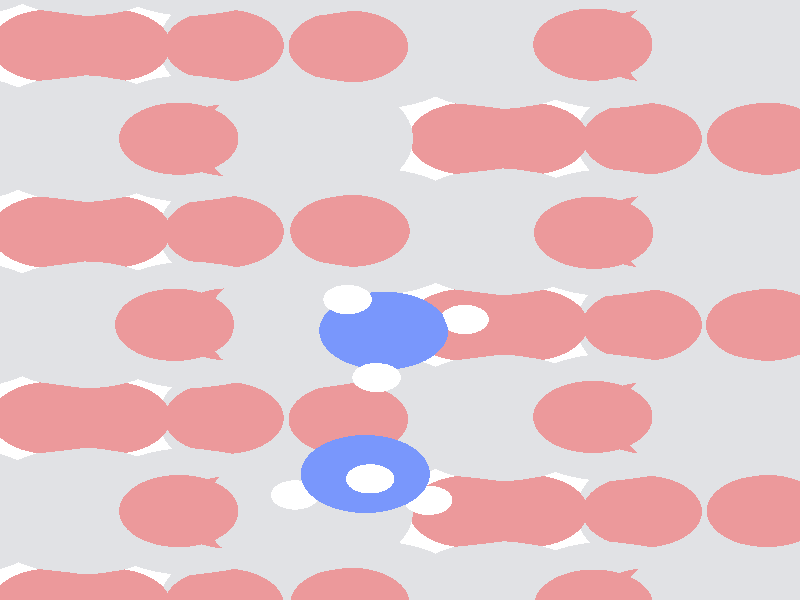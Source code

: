 #include "colors.inc"
#include "finish.inc"

global_settings {assumed_gamma 1 max_trace_level 6}
background {color White}
camera {orthographic
  right -9.91*x up 12.31*y
  direction 1.00*z
  location <0,0,50.00> look_at <0,0,0>}
light_source {<  2.00,   3.00,  125.00> color White
  area_light <0.95, 0, 0>, <0, 0.80, 0>, 5, 4
  adaptive 1 jitter}

#declare simple = finish {phong 0.7}
#declare pale = finish {ambient .5 diffuse .85 roughness .001 specular 0.200 }
#declare intermediate = finish {ambient 0.3 diffuse 0.6 specular 0.10 roughness 0.04 }
#declare vmd = finish {ambient .0 diffuse .65 phong 0.1 phong_size 40. specular 0.500 }
#declare jmol = finish {ambient .2 diffuse .6 specular 1 roughness .001 metallic}
#declare ase2 = finish {ambient 0.05 brilliance 3 diffuse 0.6 metallic specular 0.70 roughness 0.04 reflection 0.15}
#declare mj_mol = finish {ambient .00 diffuse .55 phong 0.0 phong_size 0.specular .250 roughness 0.1 brilliance 0.8 reflection 0.0 }
#declare ase3 = finish {ambient .15 brilliance 2 diffuse .6 metallic specular 1. roughness .001 reflection .0}
#declare glass = finish {ambient .05 diffuse .3 specular 1. roughness .001}
#declare glass2 = finish {ambient .0 diffuse .3 specular 1. reflection .25 roughness .001}
#declare Rcell = 0.100;
#declare Rbond = 0.100;

#macro atom(LOC, R, COL, TRANS, FIN)
  sphere{LOC, R texture{pigment{color COL transmit TRANS} finish{FIN}}}
#end
#macro constrain(LOC, R, COL, TRANS FIN)
union{torus{R, Rcell rotate 45*z texture{pigment{color COL transmit TRANS} finish{FIN}}}
      torus{R, Rcell rotate -45*z texture{pigment{color COL transmit TRANS} finish{FIN}}}
      translate LOC}
#end

atom(< -4.97,  -4.33, -12.82>, 0.74, rgb <0.84, 0.32, 0.33>, 0.0, pale) // #0 
atom(<-10.14,  -6.25, -12.82>, 0.74, rgb <0.84, 0.32, 0.33>, 0.0, pale) // #1 
atom(<-12.03,  -6.25, -12.07>, 1.30, rgb <0.75, 0.76, 0.78>, 0.0, pale) // #2 
atom(< -6.86,  -4.33, -12.07>, 1.30, rgb <0.75, 0.76, 0.78>, 0.0, pale) // #3 
atom(< -3.92,  -4.33, -11.18>, 1.30, rgb <0.75, 0.76, 0.78>, 0.0, pale) // #4 
atom(< -9.09,  -6.25, -11.18>, 1.30, rgb <0.75, 0.76, 0.78>, 0.0, pale) // #5 
atom(< -3.58,  -6.25, -11.31>, 0.74, rgb <0.84, 0.32, 0.33>, 0.0, pale) // #6 
atom(< -8.76,  -4.33, -11.31>, 0.74, rgb <0.84, 0.32, 0.33>, 0.0, pale) // #7 
atom(< -5.82,  -4.33, -10.43>, 0.74, rgb <0.84, 0.32, 0.33>, 0.0, pale) // #8 
atom(<-10.99,  -6.25, -10.43>, 0.74, rgb <0.84, 0.32, 0.33>, 0.0, pale) // #9 
atom(< -7.20,  -6.25, -11.93>, 0.74, rgb <0.84, 0.32, 0.33>, 0.0, pale) // #10 
atom(<-12.37,  -4.33, -11.93>, 0.74, rgb <0.84, 0.32, 0.33>, 0.0, pale) // #11 
atom(< -3.63,  -4.33,  -9.24>, 0.74, rgb <0.84, 0.32, 0.33>, 0.0, pale) // #12 
atom(< -8.81,  -6.25,  -9.24>, 0.74, rgb <0.84, 0.32, 0.33>, 0.0, pale) // #13 
atom(<-10.67,  -6.25,  -8.44>, 1.30, rgb <0.75, 0.76, 0.78>, 0.0, pale) // #14 
atom(< -5.50,  -4.34,  -8.44>, 1.30, rgb <0.75, 0.76, 0.78>, 0.0, pale) // #15 
atom(<-12.95,  -4.34,  -7.68>, 1.30, rgb <0.75, 0.76, 0.78>, 0.0, pale) // #16 
atom(< -7.76,  -6.26,  -7.70>, 1.30, rgb <0.75, 0.76, 0.78>, 0.0, pale) // #17 
atom(<-12.52,  -6.25,  -7.76>, 0.74, rgb <0.84, 0.32, 0.33>, 0.0, pale) // #18 
atom(< -7.34,  -4.34,  -7.78>, 0.74, rgb <0.84, 0.32, 0.33>, 0.0, pale) // #19 
atom(< -4.38,  -4.33,  -6.84>, 0.74, rgb <0.84, 0.32, 0.33>, 0.0, pale) // #20 
atom(< -9.54,  -6.24,  -6.85>, 0.74, rgb <0.84, 0.32, 0.33>, 0.0, pale) // #21 
atom(< -5.85,  -6.25,  -8.36>, 0.74, rgb <0.84, 0.32, 0.33>, 0.0, pale) // #22 
atom(<-11.03,  -4.33,  -8.36>, 0.74, rgb <0.84, 0.32, 0.33>, 0.0, pale) // #23 
atom(<-12.45,  -4.36,  -5.75>, 0.74, rgb <0.84, 0.32, 0.33>, 0.0, pale) // #24 
atom(< -7.25,  -6.24,  -5.75>, 0.74, rgb <0.84, 0.32, 0.33>, 0.0, pale) // #25 
atom(< -9.13,  -6.25,  -4.82>, 1.30, rgb <0.75, 0.76, 0.78>, 0.0, pale) // #26 
atom(< -3.96,  -4.33,  -4.79>, 1.30, rgb <0.75, 0.76, 0.78>, 0.0, pale) // #27 
atom(<-11.49,  -4.34,  -4.25>, 1.30, rgb <0.75, 0.76, 0.78>, 0.0, pale) // #28 
atom(< -6.32,  -6.26,  -4.22>, 1.30, rgb <0.75, 0.76, 0.78>, 0.0, pale) // #29 
atom(<-10.96,  -6.23,  -3.99>, 0.74, rgb <0.84, 0.32, 0.33>, 0.0, pale) // #30 
atom(< -5.81,  -4.33,  -4.00>, 0.74, rgb <0.84, 0.32, 0.33>, 0.0, pale) // #31 
atom(<-13.09,  -4.33,  -3.34>, 0.74, rgb <0.84, 0.32, 0.33>, 0.0, pale) // #32 
atom(< -7.95,  -6.27,  -3.35>, 0.74, rgb <0.84, 0.32, 0.33>, 0.0, pale) // #33 
atom(< -4.33,  -6.25,  -4.74>, 0.74, rgb <0.84, 0.32, 0.33>, 0.0, pale) // #34 
atom(< -9.49,  -4.34,  -4.78>, 0.74, rgb <0.84, 0.32, 0.33>, 0.0, pale) // #35 
atom(< -4.97,  -0.51, -12.82>, 0.74, rgb <0.84, 0.32, 0.33>, 0.0, pale) // #36 
atom(<-10.14,  -2.42, -12.82>, 0.74, rgb <0.84, 0.32, 0.33>, 0.0, pale) // #37 
atom(<-12.03,  -2.42, -12.07>, 1.30, rgb <0.75, 0.76, 0.78>, 0.0, pale) // #38 
atom(< -6.86,  -0.51, -12.07>, 1.30, rgb <0.75, 0.76, 0.78>, 0.0, pale) // #39 
atom(< -3.92,  -0.51, -11.18>, 1.30, rgb <0.75, 0.76, 0.78>, 0.0, pale) // #40 
atom(< -9.09,  -2.42, -11.18>, 1.30, rgb <0.75, 0.76, 0.78>, 0.0, pale) // #41 
atom(< -3.58,  -2.42, -11.31>, 0.74, rgb <0.84, 0.32, 0.33>, 0.0, pale) // #42 
atom(< -8.76,  -0.51, -11.31>, 0.74, rgb <0.84, 0.32, 0.33>, 0.0, pale) // #43 
atom(< -5.82,  -0.51, -10.43>, 0.74, rgb <0.84, 0.32, 0.33>, 0.0, pale) // #44 
atom(<-10.99,  -2.42, -10.43>, 0.74, rgb <0.84, 0.32, 0.33>, 0.0, pale) // #45 
atom(< -7.20,  -2.42, -11.93>, 0.74, rgb <0.84, 0.32, 0.33>, 0.0, pale) // #46 
atom(<-12.37,  -0.51, -11.93>, 0.74, rgb <0.84, 0.32, 0.33>, 0.0, pale) // #47 
atom(< -3.62,  -0.51,  -9.21>, 0.74, rgb <0.84, 0.32, 0.33>, 0.0, pale) // #48 
atom(< -8.81,  -2.42,  -9.24>, 0.74, rgb <0.84, 0.32, 0.33>, 0.0, pale) // #49 
atom(<-10.67,  -2.42,  -8.44>, 1.30, rgb <0.75, 0.76, 0.78>, 0.0, pale) // #50 
atom(< -5.44,  -0.51,  -8.43>, 1.30, rgb <0.75, 0.76, 0.78>, 0.0, pale) // #51 
atom(<-12.93,  -0.51,  -7.59>, 1.30, rgb <0.75, 0.76, 0.78>, 0.0, pale) // #52 
atom(< -7.75,  -2.41,  -7.70>, 1.30, rgb <0.75, 0.76, 0.78>, 0.0, pale) // #53 
atom(<-12.52,  -2.42,  -7.74>, 0.74, rgb <0.84, 0.32, 0.33>, 0.0, pale) // #54 
atom(< -7.35,  -0.51,  -7.77>, 0.74, rgb <0.84, 0.32, 0.33>, 0.0, pale) // #55 
atom(< -4.38,  -0.51,  -6.82>, 0.74, rgb <0.84, 0.32, 0.33>, 0.0, pale) // #56 
atom(< -9.53,  -2.43,  -6.86>, 0.74, rgb <0.84, 0.32, 0.33>, 0.0, pale) // #57 
atom(< -5.85,  -2.42,  -8.36>, 0.74, rgb <0.84, 0.32, 0.33>, 0.0, pale) // #58 
atom(<-11.03,  -0.51,  -8.33>, 0.74, rgb <0.84, 0.32, 0.33>, 0.0, pale) // #59 
atom(<-12.45,  -0.50,  -5.67>, 0.74, rgb <0.84, 0.32, 0.33>, 0.0, pale) // #60 
atom(< -7.25,  -2.42,  -5.76>, 0.74, rgb <0.84, 0.32, 0.33>, 0.0, pale) // #61 
atom(< -9.14,  -2.42,  -4.83>, 1.30, rgb <0.75, 0.76, 0.78>, 0.0, pale) // #62 
atom(< -3.91,  -0.51,  -4.74>, 1.30, rgb <0.75, 0.76, 0.78>, 0.0, pale) // #63 
atom(<-11.45,  -0.51,  -4.05>, 1.30, rgb <0.75, 0.76, 0.78>, 0.0, pale) // #64 
atom(< -6.32,  -2.41,  -4.23>, 1.30, rgb <0.75, 0.76, 0.78>, 0.0, pale) // #65 
atom(<-10.98,  -2.45,  -4.08>, 0.74, rgb <0.84, 0.32, 0.33>, 0.0, pale) // #66 
atom(< -5.81,  -0.51,  -3.99>, 0.74, rgb <0.84, 0.32, 0.33>, 0.0, pale) // #67 
atom(<-13.13,  -0.51,  -3.27>, 0.74, rgb <0.84, 0.32, 0.33>, 0.0, pale) // #68 
atom(< -7.95,  -2.40,  -3.36>, 0.74, rgb <0.84, 0.32, 0.33>, 0.0, pale) // #69 
atom(< -4.33,  -2.42,  -4.74>, 0.74, rgb <0.84, 0.32, 0.33>, 0.0, pale) // #70 
atom(< -9.52,  -0.51,  -4.80>, 0.74, rgb <0.84, 0.32, 0.33>, 0.0, pale) // #71 
atom(<-10.77,  -3.57,  -1.01>, 0.80, rgb <0.19, 0.31, 0.97>, 0.0, pale) // #72 
atom(< -9.99,  -4.11,  -1.39>, 0.30, rgb <1.00, 1.00, 1.00>, 0.0, pale) // #73 
atom(<-10.72,  -3.67,   0.00>, 0.30, rgb <1.00, 1.00, 1.00>, 0.0, pale) // #74 
atom(<-11.64,  -4.00,  -1.30>, 0.30, rgb <1.00, 1.00, 1.00>, 0.0, pale) // #75 
atom(<-10.54,  -0.63,  -1.99>, 0.80, rgb <0.19, 0.31, 0.97>, 0.0, pale) // #76 
atom(<-10.63,  -1.59,  -1.61>, 0.30, rgb <1.00, 1.00, 1.00>, 0.0, pale) // #77 
atom(< -9.55,  -0.40,  -2.02>, 0.30, rgb <1.00, 1.00, 1.00>, 0.0, pale) // #78 
atom(<-10.99,   0.01,  -1.35>, 0.30, rgb <1.00, 1.00, 1.00>, 0.0, pale) // #79 
atom(< -4.97,   3.31, -12.82>, 0.74, rgb <0.84, 0.32, 0.33>, 0.0, pale) // #80 
atom(<-10.14,   1.40, -12.82>, 0.74, rgb <0.84, 0.32, 0.33>, 0.0, pale) // #81 
atom(<-12.03,   1.40, -12.07>, 1.30, rgb <0.75, 0.76, 0.78>, 0.0, pale) // #82 
atom(< -6.86,   3.31, -12.07>, 1.30, rgb <0.75, 0.76, 0.78>, 0.0, pale) // #83 
atom(< -3.92,   3.31, -11.18>, 1.30, rgb <0.75, 0.76, 0.78>, 0.0, pale) // #84 
atom(< -9.09,   1.40, -11.18>, 1.30, rgb <0.75, 0.76, 0.78>, 0.0, pale) // #85 
atom(< -3.58,   1.40, -11.31>, 0.74, rgb <0.84, 0.32, 0.33>, 0.0, pale) // #86 
atom(< -8.76,   3.31, -11.31>, 0.74, rgb <0.84, 0.32, 0.33>, 0.0, pale) // #87 
atom(< -5.82,   3.31, -10.43>, 0.74, rgb <0.84, 0.32, 0.33>, 0.0, pale) // #88 
atom(<-10.99,   1.40, -10.43>, 0.74, rgb <0.84, 0.32, 0.33>, 0.0, pale) // #89 
atom(< -7.20,   1.40, -11.93>, 0.74, rgb <0.84, 0.32, 0.33>, 0.0, pale) // #90 
atom(<-12.37,   3.31, -11.93>, 0.74, rgb <0.84, 0.32, 0.33>, 0.0, pale) // #91 
atom(< -3.63,   3.31,  -9.24>, 0.74, rgb <0.84, 0.32, 0.33>, 0.0, pale) // #92 
atom(< -8.81,   1.40,  -9.24>, 0.74, rgb <0.84, 0.32, 0.33>, 0.0, pale) // #93 
atom(<-10.67,   1.40,  -8.44>, 1.30, rgb <0.75, 0.76, 0.78>, 0.0, pale) // #94 
atom(< -5.50,   3.31,  -8.44>, 1.30, rgb <0.75, 0.76, 0.78>, 0.0, pale) // #95 
atom(<-12.95,   3.31,  -7.68>, 1.30, rgb <0.75, 0.76, 0.78>, 0.0, pale) // #96 
atom(< -7.76,   1.38,  -7.70>, 1.30, rgb <0.75, 0.76, 0.78>, 0.0, pale) // #97 
atom(<-12.52,   1.40,  -7.76>, 0.74, rgb <0.84, 0.32, 0.33>, 0.0, pale) // #98 
atom(< -7.34,   3.31,  -7.78>, 0.74, rgb <0.84, 0.32, 0.33>, 0.0, pale) // #99 
atom(< -4.38,   3.31,  -6.84>, 0.74, rgb <0.84, 0.32, 0.33>, 0.0, pale) // #100 
atom(< -9.54,   1.41,  -6.85>, 0.74, rgb <0.84, 0.32, 0.33>, 0.0, pale) // #101 
atom(< -5.85,   1.40,  -8.36>, 0.74, rgb <0.84, 0.32, 0.33>, 0.0, pale) // #102 
atom(<-11.03,   3.31,  -8.36>, 0.74, rgb <0.84, 0.32, 0.33>, 0.0, pale) // #103 
atom(<-12.45,   3.28,  -5.75>, 0.74, rgb <0.84, 0.32, 0.33>, 0.0, pale) // #104 
atom(< -7.25,   1.40,  -5.75>, 0.74, rgb <0.84, 0.32, 0.33>, 0.0, pale) // #105 
atom(< -9.13,   1.40,  -4.82>, 1.30, rgb <0.75, 0.76, 0.78>, 0.0, pale) // #106 
atom(< -3.96,   3.31,  -4.79>, 1.30, rgb <0.75, 0.76, 0.78>, 0.0, pale) // #107 
atom(<-11.49,   3.31,  -4.25>, 1.30, rgb <0.75, 0.76, 0.78>, 0.0, pale) // #108 
atom(< -6.32,   1.39,  -4.22>, 1.30, rgb <0.75, 0.76, 0.78>, 0.0, pale) // #109 
atom(<-10.96,   1.42,  -3.99>, 0.74, rgb <0.84, 0.32, 0.33>, 0.0, pale) // #110 
atom(< -5.81,   3.31,  -4.00>, 0.74, rgb <0.84, 0.32, 0.33>, 0.0, pale) // #111 
atom(<-13.09,   3.31,  -3.34>, 0.74, rgb <0.84, 0.32, 0.33>, 0.0, pale) // #112 
atom(< -7.95,   1.38,  -3.35>, 0.74, rgb <0.84, 0.32, 0.33>, 0.0, pale) // #113 
atom(< -4.33,   1.40,  -4.74>, 0.74, rgb <0.84, 0.32, 0.33>, 0.0, pale) // #114 
atom(< -9.49,   3.31,  -4.78>, 0.74, rgb <0.84, 0.32, 0.33>, 0.0, pale) // #115 
atom(< -4.97,   7.13, -12.82>, 0.74, rgb <0.84, 0.32, 0.33>, 0.0, pale) // #116 
atom(<-10.14,   5.22, -12.82>, 0.74, rgb <0.84, 0.32, 0.33>, 0.0, pale) // #117 
atom(<-12.03,   5.22, -12.07>, 1.30, rgb <0.75, 0.76, 0.78>, 0.0, pale) // #118 
atom(< -6.86,   7.13, -12.07>, 1.30, rgb <0.75, 0.76, 0.78>, 0.0, pale) // #119 
atom(< -3.92,   7.13, -11.18>, 1.30, rgb <0.75, 0.76, 0.78>, 0.0, pale) // #120 
atom(< -9.09,   5.22, -11.18>, 1.30, rgb <0.75, 0.76, 0.78>, 0.0, pale) // #121 
atom(< -3.58,   5.22, -11.31>, 0.74, rgb <0.84, 0.32, 0.33>, 0.0, pale) // #122 
atom(< -8.76,   7.13, -11.31>, 0.74, rgb <0.84, 0.32, 0.33>, 0.0, pale) // #123 
atom(< -5.82,   7.13, -10.43>, 0.74, rgb <0.84, 0.32, 0.33>, 0.0, pale) // #124 
atom(<-10.99,   5.22, -10.43>, 0.74, rgb <0.84, 0.32, 0.33>, 0.0, pale) // #125 
atom(< -7.20,   5.22, -11.93>, 0.74, rgb <0.84, 0.32, 0.33>, 0.0, pale) // #126 
atom(<-12.37,   7.13, -11.93>, 0.74, rgb <0.84, 0.32, 0.33>, 0.0, pale) // #127 
atom(< -3.62,   7.13,  -9.21>, 0.74, rgb <0.84, 0.32, 0.33>, 0.0, pale) // #128 
atom(< -8.81,   5.22,  -9.24>, 0.74, rgb <0.84, 0.32, 0.33>, 0.0, pale) // #129 
atom(<-10.67,   5.22,  -8.44>, 1.30, rgb <0.75, 0.76, 0.78>, 0.0, pale) // #130 
atom(< -5.44,   7.13,  -8.43>, 1.30, rgb <0.75, 0.76, 0.78>, 0.0, pale) // #131 
atom(<-12.93,   7.13,  -7.59>, 1.30, rgb <0.75, 0.76, 0.78>, 0.0, pale) // #132 
atom(< -7.75,   5.23,  -7.70>, 1.30, rgb <0.75, 0.76, 0.78>, 0.0, pale) // #133 
atom(<-12.52,   5.22,  -7.74>, 0.74, rgb <0.84, 0.32, 0.33>, 0.0, pale) // #134 
atom(< -7.35,   7.13,  -7.77>, 0.74, rgb <0.84, 0.32, 0.33>, 0.0, pale) // #135 
atom(< -4.38,   7.13,  -6.82>, 0.74, rgb <0.84, 0.32, 0.33>, 0.0, pale) // #136 
atom(< -9.53,   5.21,  -6.86>, 0.74, rgb <0.84, 0.32, 0.33>, 0.0, pale) // #137 
atom(< -5.85,   5.22,  -8.36>, 0.74, rgb <0.84, 0.32, 0.33>, 0.0, pale) // #138 
atom(<-11.03,   7.13,  -8.33>, 0.74, rgb <0.84, 0.32, 0.33>, 0.0, pale) // #139 
atom(<-12.45,   7.15,  -5.67>, 0.74, rgb <0.84, 0.32, 0.33>, 0.0, pale) // #140 
atom(< -7.25,   5.22,  -5.76>, 0.74, rgb <0.84, 0.32, 0.33>, 0.0, pale) // #141 
atom(< -9.14,   5.22,  -4.83>, 1.30, rgb <0.75, 0.76, 0.78>, 0.0, pale) // #142 
atom(< -3.91,   7.13,  -4.74>, 1.30, rgb <0.75, 0.76, 0.78>, 0.0, pale) // #143 
atom(<-11.45,   7.13,  -4.05>, 1.30, rgb <0.75, 0.76, 0.78>, 0.0, pale) // #144 
atom(< -6.32,   5.23,  -4.23>, 1.30, rgb <0.75, 0.76, 0.78>, 0.0, pale) // #145 
atom(<-10.98,   5.20,  -4.08>, 0.74, rgb <0.84, 0.32, 0.33>, 0.0, pale) // #146 
atom(< -5.81,   7.13,  -3.99>, 0.74, rgb <0.84, 0.32, 0.33>, 0.0, pale) // #147 
atom(<-13.13,   7.13,  -3.27>, 0.74, rgb <0.84, 0.32, 0.33>, 0.0, pale) // #148 
atom(< -7.95,   5.24,  -3.36>, 0.74, rgb <0.84, 0.32, 0.33>, 0.0, pale) // #149 
atom(< -4.33,   5.22,  -4.74>, 0.74, rgb <0.84, 0.32, 0.33>, 0.0, pale) // #150 
atom(< -9.52,   7.14,  -4.80>, 0.74, rgb <0.84, 0.32, 0.33>, 0.0, pale) // #151 
atom(<-10.77,   4.08,  -1.01>, 0.80, rgb <0.19, 0.31, 0.97>, 0.0, pale) // #152 
atom(< -9.99,   3.53,  -1.39>, 0.30, rgb <1.00, 1.00, 1.00>, 0.0, pale) // #153 
atom(<-10.72,   3.97,   0.00>, 0.30, rgb <1.00, 1.00, 1.00>, 0.0, pale) // #154 
atom(<-11.64,   3.65,  -1.30>, 0.30, rgb <1.00, 1.00, 1.00>, 0.0, pale) // #155 
atom(<-10.54,   7.01,  -1.99>, 0.80, rgb <0.19, 0.31, 0.97>, 0.0, pale) // #156 
atom(<-10.63,   6.06,  -1.61>, 0.30, rgb <1.00, 1.00, 1.00>, 0.0, pale) // #157 
atom(< -9.55,   7.25,  -2.02>, 0.30, rgb <1.00, 1.00, 1.00>, 0.0, pale) // #158 
atom(<-10.99,   7.66,  -1.35>, 0.30, rgb <1.00, 1.00, 1.00>, 0.0, pale) // #159 
atom(<  5.37,  -4.33, -12.82>, 0.74, rgb <0.84, 0.32, 0.33>, 0.0, pale) // #160 
atom(<  0.20,  -6.25, -12.82>, 0.74, rgb <0.84, 0.32, 0.33>, 0.0, pale) // #161 
atom(< -1.69,  -6.25, -12.07>, 1.30, rgb <0.75, 0.76, 0.78>, 0.0, pale) // #162 
atom(<  3.48,  -4.33, -12.07>, 1.30, rgb <0.75, 0.76, 0.78>, 0.0, pale) // #163 
atom(<  6.42,  -4.33, -11.18>, 1.30, rgb <0.75, 0.76, 0.78>, 0.0, pale) // #164 
atom(<  1.25,  -6.25, -11.18>, 1.30, rgb <0.75, 0.76, 0.78>, 0.0, pale) // #165 
atom(<  6.76,  -6.25, -11.31>, 0.74, rgb <0.84, 0.32, 0.33>, 0.0, pale) // #166 
atom(<  1.59,  -4.33, -11.31>, 0.74, rgb <0.84, 0.32, 0.33>, 0.0, pale) // #167 
atom(<  4.53,  -4.33, -10.43>, 0.74, rgb <0.84, 0.32, 0.33>, 0.0, pale) // #168 
atom(< -0.65,  -6.25, -10.43>, 0.74, rgb <0.84, 0.32, 0.33>, 0.0, pale) // #169 
atom(<  3.14,  -6.25, -11.93>, 0.74, rgb <0.84, 0.32, 0.33>, 0.0, pale) // #170 
atom(< -2.03,  -4.33, -11.93>, 0.74, rgb <0.84, 0.32, 0.33>, 0.0, pale) // #171 
atom(<  6.71,  -4.33,  -9.24>, 0.74, rgb <0.84, 0.32, 0.33>, 0.0, pale) // #172 
atom(<  1.53,  -6.25,  -9.24>, 0.74, rgb <0.84, 0.32, 0.33>, 0.0, pale) // #173 
atom(< -0.33,  -6.25,  -8.44>, 1.30, rgb <0.75, 0.76, 0.78>, 0.0, pale) // #174 
atom(<  4.84,  -4.34,  -8.44>, 1.30, rgb <0.75, 0.76, 0.78>, 0.0, pale) // #175 
atom(< -2.61,  -4.34,  -7.68>, 1.30, rgb <0.75, 0.76, 0.78>, 0.0, pale) // #176 
atom(<  2.58,  -6.26,  -7.70>, 1.30, rgb <0.75, 0.76, 0.78>, 0.0, pale) // #177 
atom(< -2.18,  -6.25,  -7.76>, 0.74, rgb <0.84, 0.32, 0.33>, 0.0, pale) // #178 
atom(<  3.00,  -4.34,  -7.78>, 0.74, rgb <0.84, 0.32, 0.33>, 0.0, pale) // #179 
atom(<  5.96,  -4.33,  -6.84>, 0.74, rgb <0.84, 0.32, 0.33>, 0.0, pale) // #180 
atom(<  0.81,  -6.24,  -6.85>, 0.74, rgb <0.84, 0.32, 0.33>, 0.0, pale) // #181 
atom(<  4.49,  -6.25,  -8.36>, 0.74, rgb <0.84, 0.32, 0.33>, 0.0, pale) // #182 
atom(< -0.69,  -4.33,  -8.36>, 0.74, rgb <0.84, 0.32, 0.33>, 0.0, pale) // #183 
atom(< -2.11,  -4.36,  -5.75>, 0.74, rgb <0.84, 0.32, 0.33>, 0.0, pale) // #184 
atom(<  3.09,  -6.24,  -5.75>, 0.74, rgb <0.84, 0.32, 0.33>, 0.0, pale) // #185 
atom(<  1.21,  -6.25,  -4.82>, 1.30, rgb <0.75, 0.76, 0.78>, 0.0, pale) // #186 
atom(<  6.38,  -4.33,  -4.79>, 1.30, rgb <0.75, 0.76, 0.78>, 0.0, pale) // #187 
atom(< -1.14,  -4.34,  -4.25>, 1.30, rgb <0.75, 0.76, 0.78>, 0.0, pale) // #188 
atom(<  4.02,  -6.26,  -4.22>, 1.30, rgb <0.75, 0.76, 0.78>, 0.0, pale) // #189 
atom(< -0.62,  -6.23,  -3.99>, 0.74, rgb <0.84, 0.32, 0.33>, 0.0, pale) // #190 
atom(<  4.54,  -4.33,  -4.00>, 0.74, rgb <0.84, 0.32, 0.33>, 0.0, pale) // #191 
atom(< -2.74,  -4.33,  -3.34>, 0.74, rgb <0.84, 0.32, 0.33>, 0.0, pale) // #192 
atom(<  2.40,  -6.27,  -3.35>, 0.74, rgb <0.84, 0.32, 0.33>, 0.0, pale) // #193 
atom(<  6.01,  -6.25,  -4.74>, 0.74, rgb <0.84, 0.32, 0.33>, 0.0, pale) // #194 
atom(<  0.85,  -4.34,  -4.78>, 0.74, rgb <0.84, 0.32, 0.33>, 0.0, pale) // #195 
atom(<  5.37,  -0.51, -12.82>, 0.74, rgb <0.84, 0.32, 0.33>, 0.0, pale) // #196 
atom(<  0.20,  -2.42, -12.82>, 0.74, rgb <0.84, 0.32, 0.33>, 0.0, pale) // #197 
atom(< -1.69,  -2.42, -12.07>, 1.30, rgb <0.75, 0.76, 0.78>, 0.0, pale) // #198 
atom(<  3.48,  -0.51, -12.07>, 1.30, rgb <0.75, 0.76, 0.78>, 0.0, pale) // #199 
atom(<  6.42,  -0.51, -11.18>, 1.30, rgb <0.75, 0.76, 0.78>, 0.0, pale) // #200 
atom(<  1.25,  -2.42, -11.18>, 1.30, rgb <0.75, 0.76, 0.78>, 0.0, pale) // #201 
atom(<  6.76,  -2.42, -11.31>, 0.74, rgb <0.84, 0.32, 0.33>, 0.0, pale) // #202 
atom(<  1.59,  -0.51, -11.31>, 0.74, rgb <0.84, 0.32, 0.33>, 0.0, pale) // #203 
atom(<  4.53,  -0.51, -10.43>, 0.74, rgb <0.84, 0.32, 0.33>, 0.0, pale) // #204 
atom(< -0.65,  -2.42, -10.43>, 0.74, rgb <0.84, 0.32, 0.33>, 0.0, pale) // #205 
atom(<  3.14,  -2.42, -11.93>, 0.74, rgb <0.84, 0.32, 0.33>, 0.0, pale) // #206 
atom(< -2.03,  -0.51, -11.93>, 0.74, rgb <0.84, 0.32, 0.33>, 0.0, pale) // #207 
atom(<  6.72,  -0.51,  -9.21>, 0.74, rgb <0.84, 0.32, 0.33>, 0.0, pale) // #208 
atom(<  1.53,  -2.42,  -9.24>, 0.74, rgb <0.84, 0.32, 0.33>, 0.0, pale) // #209 
atom(< -0.33,  -2.42,  -8.44>, 1.30, rgb <0.75, 0.76, 0.78>, 0.0, pale) // #210 
atom(<  4.90,  -0.51,  -8.43>, 1.30, rgb <0.75, 0.76, 0.78>, 0.0, pale) // #211 
atom(< -2.58,  -0.51,  -7.59>, 1.30, rgb <0.75, 0.76, 0.78>, 0.0, pale) // #212 
atom(<  2.59,  -2.41,  -7.70>, 1.30, rgb <0.75, 0.76, 0.78>, 0.0, pale) // #213 
atom(< -2.18,  -2.42,  -7.74>, 0.74, rgb <0.84, 0.32, 0.33>, 0.0, pale) // #214 
atom(<  3.00,  -0.51,  -7.77>, 0.74, rgb <0.84, 0.32, 0.33>, 0.0, pale) // #215 
atom(<  5.96,  -0.51,  -6.82>, 0.74, rgb <0.84, 0.32, 0.33>, 0.0, pale) // #216 
atom(<  0.81,  -2.43,  -6.86>, 0.74, rgb <0.84, 0.32, 0.33>, 0.0, pale) // #217 
atom(<  4.49,  -2.42,  -8.36>, 0.74, rgb <0.84, 0.32, 0.33>, 0.0, pale) // #218 
atom(< -0.68,  -0.51,  -8.33>, 0.74, rgb <0.84, 0.32, 0.33>, 0.0, pale) // #219 
atom(< -2.11,  -0.50,  -5.67>, 0.74, rgb <0.84, 0.32, 0.33>, 0.0, pale) // #220 
atom(<  3.09,  -2.42,  -5.76>, 0.74, rgb <0.84, 0.32, 0.33>, 0.0, pale) // #221 
atom(<  1.21,  -2.42,  -4.83>, 1.30, rgb <0.75, 0.76, 0.78>, 0.0, pale) // #222 
atom(<  6.43,  -0.51,  -4.74>, 1.30, rgb <0.75, 0.76, 0.78>, 0.0, pale) // #223 
atom(< -1.11,  -0.51,  -4.05>, 1.30, rgb <0.75, 0.76, 0.78>, 0.0, pale) // #224 
atom(<  4.02,  -2.41,  -4.23>, 1.30, rgb <0.75, 0.76, 0.78>, 0.0, pale) // #225 
atom(< -0.64,  -2.45,  -4.08>, 0.74, rgb <0.84, 0.32, 0.33>, 0.0, pale) // #226 
atom(<  4.53,  -0.51,  -3.99>, 0.74, rgb <0.84, 0.32, 0.33>, 0.0, pale) // #227 
atom(< -2.79,  -0.51,  -3.27>, 0.74, rgb <0.84, 0.32, 0.33>, 0.0, pale) // #228 
atom(<  2.39,  -2.40,  -3.36>, 0.74, rgb <0.84, 0.32, 0.33>, 0.0, pale) // #229 
atom(<  6.01,  -2.42,  -4.74>, 0.74, rgb <0.84, 0.32, 0.33>, 0.0, pale) // #230 
atom(<  0.82,  -0.51,  -4.80>, 0.74, rgb <0.84, 0.32, 0.33>, 0.0, pale) // #231 
atom(< -0.43,  -3.57,  -1.01>, 0.80, rgb <0.19, 0.31, 0.97>, 0.0, pale) // #232 
atom(<  0.35,  -4.11,  -1.39>, 0.30, rgb <1.00, 1.00, 1.00>, 0.0, pale) // #233 
atom(< -0.37,  -3.67,   0.00>, 0.30, rgb <1.00, 1.00, 1.00>, 0.0, pale) // #234 
atom(< -1.30,  -4.00,  -1.30>, 0.30, rgb <1.00, 1.00, 1.00>, 0.0, pale) // #235 
atom(< -0.20,  -0.63,  -1.99>, 0.80, rgb <0.19, 0.31, 0.97>, 0.0, pale) // #236 
atom(< -0.29,  -1.59,  -1.61>, 0.30, rgb <1.00, 1.00, 1.00>, 0.0, pale) // #237 
atom(<  0.80,  -0.40,  -2.02>, 0.30, rgb <1.00, 1.00, 1.00>, 0.0, pale) // #238 
atom(< -0.65,   0.01,  -1.35>, 0.30, rgb <1.00, 1.00, 1.00>, 0.0, pale) // #239 
atom(<  5.37,   3.31, -12.82>, 0.74, rgb <0.84, 0.32, 0.33>, 0.0, pale) // #240 
atom(<  0.20,   1.40, -12.82>, 0.74, rgb <0.84, 0.32, 0.33>, 0.0, pale) // #241 
atom(< -1.69,   1.40, -12.07>, 1.30, rgb <0.75, 0.76, 0.78>, 0.0, pale) // #242 
atom(<  3.48,   3.31, -12.07>, 1.30, rgb <0.75, 0.76, 0.78>, 0.0, pale) // #243 
atom(<  6.42,   3.31, -11.18>, 1.30, rgb <0.75, 0.76, 0.78>, 0.0, pale) // #244 
atom(<  1.25,   1.40, -11.18>, 1.30, rgb <0.75, 0.76, 0.78>, 0.0, pale) // #245 
atom(<  6.76,   1.40, -11.31>, 0.74, rgb <0.84, 0.32, 0.33>, 0.0, pale) // #246 
atom(<  1.59,   3.31, -11.31>, 0.74, rgb <0.84, 0.32, 0.33>, 0.0, pale) // #247 
atom(<  4.53,   3.31, -10.43>, 0.74, rgb <0.84, 0.32, 0.33>, 0.0, pale) // #248 
atom(< -0.65,   1.40, -10.43>, 0.74, rgb <0.84, 0.32, 0.33>, 0.0, pale) // #249 
atom(<  3.14,   1.40, -11.93>, 0.74, rgb <0.84, 0.32, 0.33>, 0.0, pale) // #250 
atom(< -2.03,   3.31, -11.93>, 0.74, rgb <0.84, 0.32, 0.33>, 0.0, pale) // #251 
atom(<  6.71,   3.31,  -9.24>, 0.74, rgb <0.84, 0.32, 0.33>, 0.0, pale) // #252 
atom(<  1.53,   1.40,  -9.24>, 0.74, rgb <0.84, 0.32, 0.33>, 0.0, pale) // #253 
atom(< -0.33,   1.40,  -8.44>, 1.30, rgb <0.75, 0.76, 0.78>, 0.0, pale) // #254 
atom(<  4.84,   3.31,  -8.44>, 1.30, rgb <0.75, 0.76, 0.78>, 0.0, pale) // #255 
atom(< -2.61,   3.31,  -7.68>, 1.30, rgb <0.75, 0.76, 0.78>, 0.0, pale) // #256 
atom(<  2.58,   1.38,  -7.70>, 1.30, rgb <0.75, 0.76, 0.78>, 0.0, pale) // #257 
atom(< -2.18,   1.40,  -7.76>, 0.74, rgb <0.84, 0.32, 0.33>, 0.0, pale) // #258 
atom(<  3.00,   3.31,  -7.78>, 0.74, rgb <0.84, 0.32, 0.33>, 0.0, pale) // #259 
atom(<  5.96,   3.31,  -6.84>, 0.74, rgb <0.84, 0.32, 0.33>, 0.0, pale) // #260 
atom(<  0.81,   1.41,  -6.85>, 0.74, rgb <0.84, 0.32, 0.33>, 0.0, pale) // #261 
atom(<  4.49,   1.40,  -8.36>, 0.74, rgb <0.84, 0.32, 0.33>, 0.0, pale) // #262 
atom(< -0.69,   3.31,  -8.36>, 0.74, rgb <0.84, 0.32, 0.33>, 0.0, pale) // #263 
atom(< -2.11,   3.28,  -5.75>, 0.74, rgb <0.84, 0.32, 0.33>, 0.0, pale) // #264 
atom(<  3.09,   1.40,  -5.75>, 0.74, rgb <0.84, 0.32, 0.33>, 0.0, pale) // #265 
atom(<  1.21,   1.40,  -4.82>, 1.30, rgb <0.75, 0.76, 0.78>, 0.0, pale) // #266 
atom(<  6.38,   3.31,  -4.79>, 1.30, rgb <0.75, 0.76, 0.78>, 0.0, pale) // #267 
atom(< -1.14,   3.31,  -4.25>, 1.30, rgb <0.75, 0.76, 0.78>, 0.0, pale) // #268 
atom(<  4.02,   1.39,  -4.22>, 1.30, rgb <0.75, 0.76, 0.78>, 0.0, pale) // #269 
atom(< -0.62,   1.42,  -3.99>, 0.74, rgb <0.84, 0.32, 0.33>, 0.0, pale) // #270 
atom(<  4.54,   3.31,  -4.00>, 0.74, rgb <0.84, 0.32, 0.33>, 0.0, pale) // #271 
atom(< -2.74,   3.31,  -3.34>, 0.74, rgb <0.84, 0.32, 0.33>, 0.0, pale) // #272 
atom(<  2.40,   1.38,  -3.35>, 0.74, rgb <0.84, 0.32, 0.33>, 0.0, pale) // #273 
atom(<  6.01,   1.40,  -4.74>, 0.74, rgb <0.84, 0.32, 0.33>, 0.0, pale) // #274 
atom(<  0.85,   3.31,  -4.78>, 0.74, rgb <0.84, 0.32, 0.33>, 0.0, pale) // #275 
atom(<  5.37,   7.13, -12.82>, 0.74, rgb <0.84, 0.32, 0.33>, 0.0, pale) // #276 
atom(<  0.20,   5.22, -12.82>, 0.74, rgb <0.84, 0.32, 0.33>, 0.0, pale) // #277 
atom(< -1.69,   5.22, -12.07>, 1.30, rgb <0.75, 0.76, 0.78>, 0.0, pale) // #278 
atom(<  3.48,   7.13, -12.07>, 1.30, rgb <0.75, 0.76, 0.78>, 0.0, pale) // #279 
atom(<  6.42,   7.13, -11.18>, 1.30, rgb <0.75, 0.76, 0.78>, 0.0, pale) // #280 
atom(<  1.25,   5.22, -11.18>, 1.30, rgb <0.75, 0.76, 0.78>, 0.0, pale) // #281 
atom(<  6.76,   5.22, -11.31>, 0.74, rgb <0.84, 0.32, 0.33>, 0.0, pale) // #282 
atom(<  1.59,   7.13, -11.31>, 0.74, rgb <0.84, 0.32, 0.33>, 0.0, pale) // #283 
atom(<  4.53,   7.13, -10.43>, 0.74, rgb <0.84, 0.32, 0.33>, 0.0, pale) // #284 
atom(< -0.65,   5.22, -10.43>, 0.74, rgb <0.84, 0.32, 0.33>, 0.0, pale) // #285 
atom(<  3.14,   5.22, -11.93>, 0.74, rgb <0.84, 0.32, 0.33>, 0.0, pale) // #286 
atom(< -2.03,   7.13, -11.93>, 0.74, rgb <0.84, 0.32, 0.33>, 0.0, pale) // #287 
atom(<  6.72,   7.13,  -9.21>, 0.74, rgb <0.84, 0.32, 0.33>, 0.0, pale) // #288 
atom(<  1.53,   5.22,  -9.24>, 0.74, rgb <0.84, 0.32, 0.33>, 0.0, pale) // #289 
atom(< -0.33,   5.22,  -8.44>, 1.30, rgb <0.75, 0.76, 0.78>, 0.0, pale) // #290 
atom(<  4.90,   7.13,  -8.43>, 1.30, rgb <0.75, 0.76, 0.78>, 0.0, pale) // #291 
atom(< -2.58,   7.13,  -7.59>, 1.30, rgb <0.75, 0.76, 0.78>, 0.0, pale) // #292 
atom(<  2.59,   5.23,  -7.70>, 1.30, rgb <0.75, 0.76, 0.78>, 0.0, pale) // #293 
atom(< -2.18,   5.22,  -7.74>, 0.74, rgb <0.84, 0.32, 0.33>, 0.0, pale) // #294 
atom(<  3.00,   7.13,  -7.77>, 0.74, rgb <0.84, 0.32, 0.33>, 0.0, pale) // #295 
atom(<  5.96,   7.13,  -6.82>, 0.74, rgb <0.84, 0.32, 0.33>, 0.0, pale) // #296 
atom(<  0.81,   5.21,  -6.86>, 0.74, rgb <0.84, 0.32, 0.33>, 0.0, pale) // #297 
atom(<  4.49,   5.22,  -8.36>, 0.74, rgb <0.84, 0.32, 0.33>, 0.0, pale) // #298 
atom(< -0.68,   7.13,  -8.33>, 0.74, rgb <0.84, 0.32, 0.33>, 0.0, pale) // #299 
atom(< -2.11,   7.15,  -5.67>, 0.74, rgb <0.84, 0.32, 0.33>, 0.0, pale) // #300 
atom(<  3.09,   5.22,  -5.76>, 0.74, rgb <0.84, 0.32, 0.33>, 0.0, pale) // #301 
atom(<  1.21,   5.22,  -4.83>, 1.30, rgb <0.75, 0.76, 0.78>, 0.0, pale) // #302 
atom(<  6.43,   7.13,  -4.74>, 1.30, rgb <0.75, 0.76, 0.78>, 0.0, pale) // #303 
atom(< -1.11,   7.13,  -4.05>, 1.30, rgb <0.75, 0.76, 0.78>, 0.0, pale) // #304 
atom(<  4.02,   5.23,  -4.23>, 1.30, rgb <0.75, 0.76, 0.78>, 0.0, pale) // #305 
atom(< -0.64,   5.20,  -4.08>, 0.74, rgb <0.84, 0.32, 0.33>, 0.0, pale) // #306 
atom(<  4.53,   7.13,  -3.99>, 0.74, rgb <0.84, 0.32, 0.33>, 0.0, pale) // #307 
atom(< -2.79,   7.13,  -3.27>, 0.74, rgb <0.84, 0.32, 0.33>, 0.0, pale) // #308 
atom(<  2.39,   5.24,  -3.36>, 0.74, rgb <0.84, 0.32, 0.33>, 0.0, pale) // #309 
atom(<  6.01,   5.22,  -4.74>, 0.74, rgb <0.84, 0.32, 0.33>, 0.0, pale) // #310 
atom(<  0.82,   7.14,  -4.80>, 0.74, rgb <0.84, 0.32, 0.33>, 0.0, pale) // #311 
